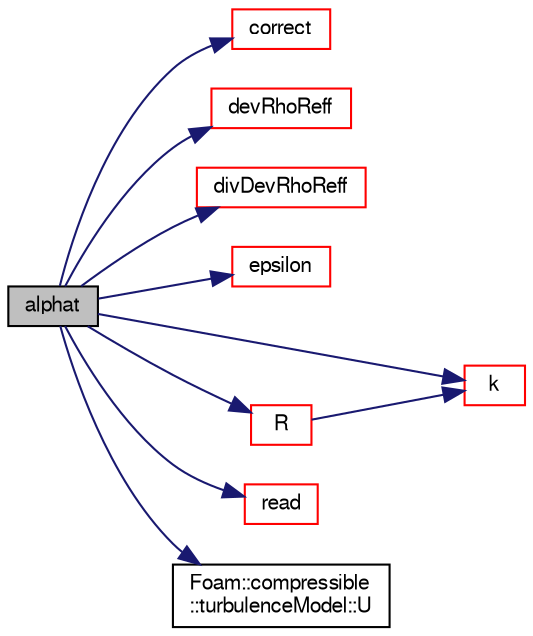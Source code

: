 digraph "alphat"
{
  bgcolor="transparent";
  edge [fontname="FreeSans",fontsize="10",labelfontname="FreeSans",labelfontsize="10"];
  node [fontname="FreeSans",fontsize="10",shape=record];
  rankdir="LR";
  Node102 [label="alphat",height=0.2,width=0.4,color="black", fillcolor="grey75", style="filled", fontcolor="black"];
  Node102 -> Node103 [color="midnightblue",fontsize="10",style="solid",fontname="FreeSans"];
  Node103 [label="correct",height=0.2,width=0.4,color="red",URL="$a30770.html#a3ae44b28050c3aa494c1d8e18cf618c1",tooltip="Solve the turbulence equations and correct the turbulence viscosity. "];
  Node102 -> Node498 [color="midnightblue",fontsize="10",style="solid",fontname="FreeSans"];
  Node498 [label="devRhoReff",height=0.2,width=0.4,color="red",URL="$a30770.html#aef94ed444c2b8b4b333665ea4792d692",tooltip="Return the effective stress tensor including the laminar stress. "];
  Node102 -> Node503 [color="midnightblue",fontsize="10",style="solid",fontname="FreeSans"];
  Node503 [label="divDevRhoReff",height=0.2,width=0.4,color="red",URL="$a30770.html#aa12adb63c23514f99452c7c05b5b4cbc",tooltip="Return the source term for the momentum equation. "];
  Node102 -> Node505 [color="midnightblue",fontsize="10",style="solid",fontname="FreeSans"];
  Node505 [label="epsilon",height=0.2,width=0.4,color="red",URL="$a30770.html#a7593db4148b0ba5155861a0292ec9c32",tooltip="Return the turbulence kinetic energy dissipation rate. "];
  Node102 -> Node506 [color="midnightblue",fontsize="10",style="solid",fontname="FreeSans"];
  Node506 [label="k",height=0.2,width=0.4,color="red",URL="$a30770.html#a2e01d66cd4db498fd5e869ea66925978",tooltip="Return the turbulence kinetic energy. "];
  Node102 -> Node507 [color="midnightblue",fontsize="10",style="solid",fontname="FreeSans"];
  Node507 [label="R",height=0.2,width=0.4,color="red",URL="$a30770.html#a89520ba1b936e6ffed0baac06d42349b",tooltip="Return the Reynolds stress tensor. "];
  Node507 -> Node506 [color="midnightblue",fontsize="10",style="solid",fontname="FreeSans"];
  Node102 -> Node508 [color="midnightblue",fontsize="10",style="solid",fontname="FreeSans"];
  Node508 [label="read",height=0.2,width=0.4,color="red",URL="$a30770.html#af816873151ddb0126e98bb2f914d8ed5",tooltip="Read RASProperties dictionary. "];
  Node102 -> Node550 [color="midnightblue",fontsize="10",style="solid",fontname="FreeSans"];
  Node550 [label="Foam::compressible\l::turbulenceModel::U",height=0.2,width=0.4,color="black",URL="$a30818.html#a536d168d7b335fe81f506f232b5b4872",tooltip="Access function to velocity field. "];
}
